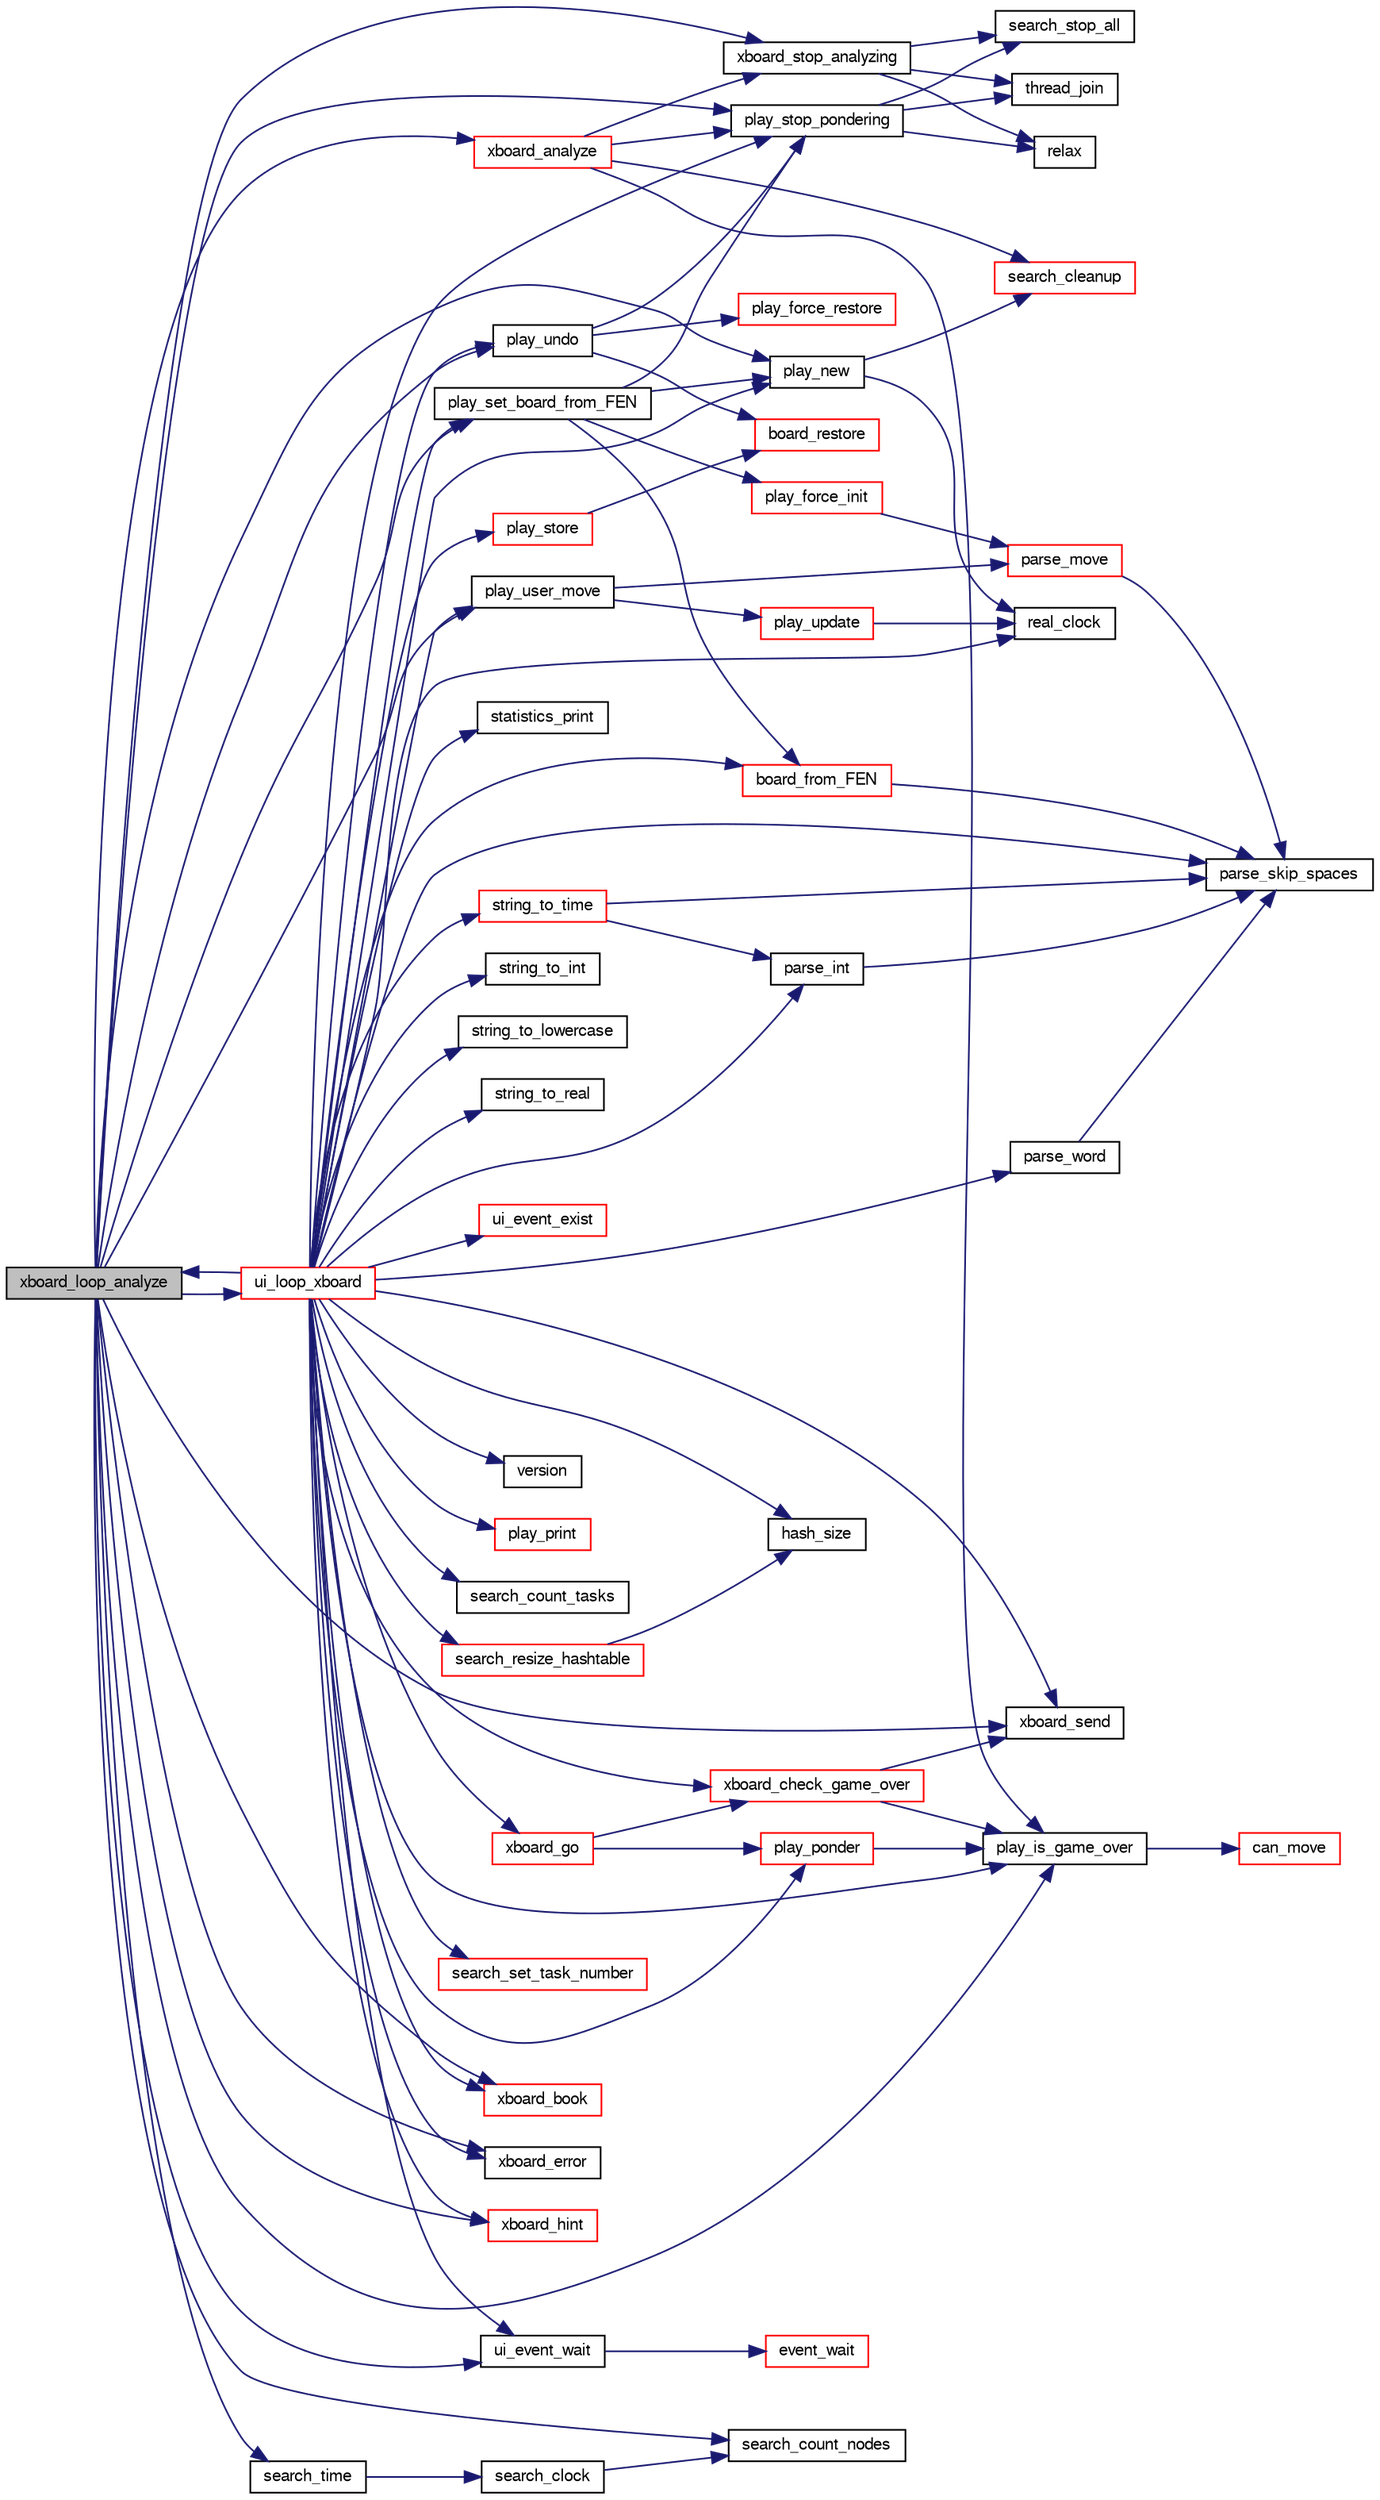 digraph "xboard_loop_analyze"
{
 // LATEX_PDF_SIZE
  bgcolor="transparent";
  edge [fontname="FreeSans",fontsize="10",labelfontname="FreeSans",labelfontsize="10"];
  node [fontname="FreeSans",fontsize="10",shape=record];
  rankdir="LR";
  Node1 [label="xboard_loop_analyze",height=0.2,width=0.4,color="black", fillcolor="grey75", style="filled", fontcolor="black",tooltip="Analyze."];
  Node1 -> Node2 [color="midnightblue",fontsize="10",style="solid",fontname="FreeSans"];
  Node2 [label="play_is_game_over",height=0.2,width=0.4,color="black",URL="$play_8c.html#ad8fbdebca393fc37414e594b098650b3",tooltip="Check if game is over."];
  Node2 -> Node3 [color="midnightblue",fontsize="10",style="solid",fontname="FreeSans"];
  Node3 [label="can_move",height=0.2,width=0.4,color="red",URL="$board_8c.html#ae1a532d6eaa0e55357d0f4b9cd659b88",tooltip="Check if a player can move."];
  Node1 -> Node6 [color="midnightblue",fontsize="10",style="solid",fontname="FreeSans"];
  Node6 [label="play_new",height=0.2,width=0.4,color="black",URL="$play_8c.html#a61b819f1f97c593c9ed9b75b8a99e719",tooltip="Start a new game."];
  Node6 -> Node7 [color="midnightblue",fontsize="10",style="solid",fontname="FreeSans"];
  Node7 [label="real_clock",height=0.2,width=0.4,color="black",URL="$util_8h.html#a358b4c5eab4941b90bb9ef1676e5f7e5",tooltip=" "];
  Node6 -> Node8 [color="midnightblue",fontsize="10",style="solid",fontname="FreeSans"];
  Node8 [label="search_cleanup",height=0.2,width=0.4,color="red",URL="$search_8c.html#a7b93f77633c01068248bd9072013981a",tooltip="Clean-up some search data."];
  Node1 -> Node10 [color="midnightblue",fontsize="10",style="solid",fontname="FreeSans"];
  Node10 [label="play_set_board_from_FEN",height=0.2,width=0.4,color="black",URL="$play_8c.html#a377c8cff47d9a59797cc615360b659be",tooltip="Set a new board."];
  Node10 -> Node11 [color="midnightblue",fontsize="10",style="solid",fontname="FreeSans"];
  Node11 [label="board_from_FEN",height=0.2,width=0.4,color="red",URL="$board_8c.html#af29492953715e526dd895b6c59dc5de6",tooltip="Set a board from a string description."];
  Node11 -> Node13 [color="midnightblue",fontsize="10",style="solid",fontname="FreeSans"];
  Node13 [label="parse_skip_spaces",height=0.2,width=0.4,color="black",URL="$util_8c.html#a35508e8fcec689d875231b2f93fbe4a5",tooltip="Skip spaces."];
  Node10 -> Node14 [color="midnightblue",fontsize="10",style="solid",fontname="FreeSans"];
  Node14 [label="play_force_init",height=0.2,width=0.4,color="red",URL="$play_8c.html#a8ae26aeb1f439fc5a4bed1af1cb6a4ce",tooltip="Initialize a forced line."];
  Node14 -> Node31 [color="midnightblue",fontsize="10",style="solid",fontname="FreeSans"];
  Node31 [label="parse_move",height=0.2,width=0.4,color="red",URL="$util_8c.html#a884a11a33617c84b09855af421acc30d",tooltip="Parse a move."];
  Node31 -> Node13 [color="midnightblue",fontsize="10",style="solid",fontname="FreeSans"];
  Node10 -> Node6 [color="midnightblue",fontsize="10",style="solid",fontname="FreeSans"];
  Node10 -> Node35 [color="midnightblue",fontsize="10",style="solid",fontname="FreeSans"];
  Node35 [label="play_stop_pondering",height=0.2,width=0.4,color="black",URL="$play_8c.html#a4a4b7bf94f1ee79c788fbcca3ddc347f",tooltip="Stop pondering."];
  Node35 -> Node36 [color="midnightblue",fontsize="10",style="solid",fontname="FreeSans"];
  Node36 [label="relax",height=0.2,width=0.4,color="black",URL="$util_8c.html#ae20ec7bae5f5bc33f169d416601e2eea",tooltip="sleep for t ms."];
  Node35 -> Node37 [color="midnightblue",fontsize="10",style="solid",fontname="FreeSans"];
  Node37 [label="search_stop_all",height=0.2,width=0.4,color="black",URL="$search_8c.html#ad775910af78c46412b5ee4b8bc887b67",tooltip="Stop the search."];
  Node35 -> Node38 [color="midnightblue",fontsize="10",style="solid",fontname="FreeSans"];
  Node38 [label="thread_join",height=0.2,width=0.4,color="black",URL="$util_8c.html#a52efa84f4cfd49921787886d9543ab64",tooltip="Join a thread."];
  Node1 -> Node35 [color="midnightblue",fontsize="10",style="solid",fontname="FreeSans"];
  Node1 -> Node39 [color="midnightblue",fontsize="10",style="solid",fontname="FreeSans"];
  Node39 [label="play_undo",height=0.2,width=0.4,color="black",URL="$play_8c.html#ad882a4aab00428deb1159a896b46884e",tooltip="Undo a move."];
  Node39 -> Node40 [color="midnightblue",fontsize="10",style="solid",fontname="FreeSans"];
  Node40 [label="board_restore",height=0.2,width=0.4,color="red",URL="$board_8c.html#a101af447b84baa302b94c56822618f22",tooltip="Restore a board."];
  Node39 -> Node41 [color="midnightblue",fontsize="10",style="solid",fontname="FreeSans"];
  Node41 [label="play_force_restore",height=0.2,width=0.4,color="red",URL="$play_8c.html#a0f958b5a711058c82752c80a979ace12",tooltip="Restore a forced line."];
  Node39 -> Node35 [color="midnightblue",fontsize="10",style="solid",fontname="FreeSans"];
  Node1 -> Node43 [color="midnightblue",fontsize="10",style="solid",fontname="FreeSans"];
  Node43 [label="play_user_move",height=0.2,width=0.4,color="black",URL="$play_8c.html#a7c5196ce6ab45f351647f82a000cd265",tooltip="Play a user move."];
  Node43 -> Node31 [color="midnightblue",fontsize="10",style="solid",fontname="FreeSans"];
  Node43 -> Node44 [color="midnightblue",fontsize="10",style="solid",fontname="FreeSans"];
  Node44 [label="play_update",height=0.2,width=0.4,color="red",URL="$play_8c.html#a565bcabc21b749bfaad647fd4a4225ea",tooltip="Update the game."];
  Node44 -> Node7 [color="midnightblue",fontsize="10",style="solid",fontname="FreeSans"];
  Node1 -> Node46 [color="midnightblue",fontsize="10",style="solid",fontname="FreeSans"];
  Node46 [label="search_count_nodes",height=0.2,width=0.4,color="black",URL="$search_8c.html#a66fbe49d1b42845bef2a07d0219a525c",tooltip="Return the number of nodes searched."];
  Node1 -> Node47 [color="midnightblue",fontsize="10",style="solid",fontname="FreeSans"];
  Node47 [label="search_time",height=0.2,width=0.4,color="black",URL="$search_8c.html#afcdfa9c4ac42ff535885efeb671ffe8d",tooltip="Return the time spent by the search."];
  Node47 -> Node48 [color="midnightblue",fontsize="10",style="solid",fontname="FreeSans"];
  Node48 [label="search_clock",height=0.2,width=0.4,color="black",URL="$search_8c.html#a5710e38d5c67dd03d99307b442d00a63",tooltip="Return the time spent by the search."];
  Node48 -> Node46 [color="midnightblue",fontsize="10",style="solid",fontname="FreeSans"];
  Node1 -> Node49 [color="midnightblue",fontsize="10",style="solid",fontname="FreeSans"];
  Node49 [label="ui_event_wait",height=0.2,width=0.4,color="black",URL="$ui_8c.html#ac3d9125e9061d4d928b05b720fffbb0d",tooltip="Wait input."];
  Node49 -> Node50 [color="midnightblue",fontsize="10",style="solid",fontname="FreeSans"];
  Node50 [label="event_wait",height=0.2,width=0.4,color="red",URL="$event_8c.html#a8edd2e244fab231ca29727da94476c48",tooltip="Wait input."];
  Node1 -> Node57 [color="midnightblue",fontsize="10",style="solid",fontname="FreeSans"];
  Node57 [label="ui_loop_xboard",height=0.2,width=0.4,color="red",URL="$xboard_8c.html#a1e738267c33be281bdaa0d207837efad",tooltip="Loop event."];
  Node57 -> Node11 [color="midnightblue",fontsize="10",style="solid",fontname="FreeSans"];
  Node57 -> Node58 [color="midnightblue",fontsize="10",style="solid",fontname="FreeSans"];
  Node58 [label="hash_size",height=0.2,width=0.4,color="black",URL="$xboard_8c.html#a4877b48030424ed5b876bcebf12b95f2",tooltip=" "];
  Node57 -> Node59 [color="midnightblue",fontsize="10",style="solid",fontname="FreeSans"];
  Node59 [label="parse_int",height=0.2,width=0.4,color="black",URL="$util_8c.html#a0fad57b1fd6851c6cde5258a897b7a61",tooltip="Parse an integer."];
  Node59 -> Node13 [color="midnightblue",fontsize="10",style="solid",fontname="FreeSans"];
  Node57 -> Node13 [color="midnightblue",fontsize="10",style="solid",fontname="FreeSans"];
  Node57 -> Node55 [color="midnightblue",fontsize="10",style="solid",fontname="FreeSans"];
  Node55 [label="parse_word",height=0.2,width=0.4,color="black",URL="$util_8c.html#a37223454580e3fd41f4bddb3c3970da5",tooltip="Parse a word."];
  Node55 -> Node13 [color="midnightblue",fontsize="10",style="solid",fontname="FreeSans"];
  Node57 -> Node2 [color="midnightblue",fontsize="10",style="solid",fontname="FreeSans"];
  Node57 -> Node6 [color="midnightblue",fontsize="10",style="solid",fontname="FreeSans"];
  Node57 -> Node60 [color="midnightblue",fontsize="10",style="solid",fontname="FreeSans"];
  Node60 [label="play_ponder",height=0.2,width=0.4,color="red",URL="$play_8c.html#a391455b9715193a13afe7d863734893f",tooltip="Ponder."];
  Node60 -> Node2 [color="midnightblue",fontsize="10",style="solid",fontname="FreeSans"];
  Node57 -> Node208 [color="midnightblue",fontsize="10",style="solid",fontname="FreeSans"];
  Node208 [label="play_print",height=0.2,width=0.4,color="red",URL="$play_8c.html#a271dcbbc65d1c9645070a03676a0fe29",tooltip="Print the game state."];
  Node57 -> Node10 [color="midnightblue",fontsize="10",style="solid",fontname="FreeSans"];
  Node57 -> Node35 [color="midnightblue",fontsize="10",style="solid",fontname="FreeSans"];
  Node57 -> Node210 [color="midnightblue",fontsize="10",style="solid",fontname="FreeSans"];
  Node210 [label="play_store",height=0.2,width=0.4,color="red",URL="$play_8c.html#a050579c3f94a2d5990bc186369ad7980",tooltip="store the game into the opening book"];
  Node210 -> Node40 [color="midnightblue",fontsize="10",style="solid",fontname="FreeSans"];
  Node57 -> Node39 [color="midnightblue",fontsize="10",style="solid",fontname="FreeSans"];
  Node57 -> Node43 [color="midnightblue",fontsize="10",style="solid",fontname="FreeSans"];
  Node57 -> Node7 [color="midnightblue",fontsize="10",style="solid",fontname="FreeSans"];
  Node57 -> Node198 [color="midnightblue",fontsize="10",style="solid",fontname="FreeSans"];
  Node198 [label="search_count_tasks",height=0.2,width=0.4,color="black",URL="$search_8c.html#abd4fe1079f4e08e92ebc3ebf3281654f",tooltip="Count the number of tasks used in parallel search."];
  Node57 -> Node239 [color="midnightblue",fontsize="10",style="solid",fontname="FreeSans"];
  Node239 [label="search_resize_hashtable",height=0.2,width=0.4,color="red",URL="$search_8c.html#ad756f3d725bad22fa63af668b920f776",tooltip=" "];
  Node239 -> Node58 [color="midnightblue",fontsize="10",style="solid",fontname="FreeSans"];
  Node57 -> Node241 [color="midnightblue",fontsize="10",style="solid",fontname="FreeSans"];
  Node241 [label="search_set_task_number",height=0.2,width=0.4,color="red",URL="$search_8c.html#a68cd7675b74d22fc78ce88467e02d6ab",tooltip="Change the number of task."];
  Node57 -> Node201 [color="midnightblue",fontsize="10",style="solid",fontname="FreeSans"];
  Node201 [label="statistics_print",height=0.2,width=0.4,color="black",URL="$stats_8c.html#af15b5cd7664fb5e595189ba085486f45",tooltip="Print statistics."];
  Node57 -> Node249 [color="midnightblue",fontsize="10",style="solid",fontname="FreeSans"];
  Node249 [label="string_to_int",height=0.2,width=0.4,color="black",URL="$util_8c.html#a892b51d59129915627472acdf3265d3b",tooltip="Convert a string into an integer."];
  Node57 -> Node56 [color="midnightblue",fontsize="10",style="solid",fontname="FreeSans"];
  Node56 [label="string_to_lowercase",height=0.2,width=0.4,color="black",URL="$util_8c.html#a63f0d8023994d5b47de94f80738870e8",tooltip="Change all char of a string to lowercase."];
  Node57 -> Node250 [color="midnightblue",fontsize="10",style="solid",fontname="FreeSans"];
  Node250 [label="string_to_real",height=0.2,width=0.4,color="black",URL="$util_8c.html#a9a627e55de351c5105f457c5558e92c0",tooltip="Convert a string into a real number."];
  Node57 -> Node251 [color="midnightblue",fontsize="10",style="solid",fontname="FreeSans"];
  Node251 [label="string_to_time",height=0.2,width=0.4,color="red",URL="$util_8c.html#ae7e1797deb6cddf421419046a869bb7c",tooltip="Read time as \"D:HH:MM:SS.C\"."];
  Node251 -> Node59 [color="midnightblue",fontsize="10",style="solid",fontname="FreeSans"];
  Node251 -> Node13 [color="midnightblue",fontsize="10",style="solid",fontname="FreeSans"];
  Node57 -> Node253 [color="midnightblue",fontsize="10",style="solid",fontname="FreeSans"];
  Node253 [label="ui_event_exist",height=0.2,width=0.4,color="red",URL="$ui_8c.html#a78147c772d6a1c900228acc2eb598475",tooltip="ui_event_exist"];
  Node57 -> Node49 [color="midnightblue",fontsize="10",style="solid",fontname="FreeSans"];
  Node57 -> Node254 [color="midnightblue",fontsize="10",style="solid",fontname="FreeSans"];
  Node254 [label="version",height=0.2,width=0.4,color="black",URL="$edax_8c.html#af986bd0575ec9b913dfab4b8422509ae",tooltip="Print version & copyright."];
  Node57 -> Node255 [color="midnightblue",fontsize="10",style="solid",fontname="FreeSans"];
  Node255 [label="xboard_book",height=0.2,width=0.4,color="red",URL="$xboard_8c.html#a498d40e5c213c58ed6f986dbe834048b",tooltip="Send a move from the book, if available."];
  Node57 -> Node257 [color="midnightblue",fontsize="10",style="solid",fontname="FreeSans"];
  Node257 [label="xboard_check_game_over",height=0.2,width=0.4,color="red",URL="$xboard_8c.html#a14d8dd2a07b408d8cde575639502fd62",tooltip="Check if the game is over."];
  Node257 -> Node2 [color="midnightblue",fontsize="10",style="solid",fontname="FreeSans"];
  Node257 -> Node258 [color="midnightblue",fontsize="10",style="solid",fontname="FreeSans"];
  Node258 [label="xboard_send",height=0.2,width=0.4,color="black",URL="$xboard_8c.html#a2e7102c5e911ea60b9c9f9f1ae90cff2",tooltip="Send a command to xboard/winboard GUI."];
  Node57 -> Node259 [color="midnightblue",fontsize="10",style="solid",fontname="FreeSans"];
  Node259 [label="xboard_error",height=0.2,width=0.4,color="black",URL="$xboard_8c.html#a16df507eabb96655e26f05a99168d63a",tooltip="Print an error."];
  Node57 -> Node260 [color="midnightblue",fontsize="10",style="solid",fontname="FreeSans"];
  Node260 [label="xboard_go",height=0.2,width=0.4,color="red",URL="$xboard_8c.html#ac3cbe43d38c75f78ef60f463f91bf3fe",tooltip=" "];
  Node260 -> Node60 [color="midnightblue",fontsize="10",style="solid",fontname="FreeSans"];
  Node260 -> Node257 [color="midnightblue",fontsize="10",style="solid",fontname="FreeSans"];
  Node57 -> Node274 [color="midnightblue",fontsize="10",style="solid",fontname="FreeSans"];
  Node274 [label="xboard_hint",height=0.2,width=0.4,color="red",URL="$xboard_8c.html#ae6eae2c7ca24e320195ac13aed9a0751",tooltip="Send a hint."];
  Node57 -> Node1 [color="midnightblue",fontsize="10",style="solid",fontname="FreeSans"];
  Node57 -> Node258 [color="midnightblue",fontsize="10",style="solid",fontname="FreeSans"];
  Node1 -> Node277 [color="midnightblue",fontsize="10",style="solid",fontname="FreeSans"];
  Node277 [label="xboard_analyze",height=0.2,width=0.4,color="red",URL="$xboard_8c.html#a213bcf9938dc33b50c60576920dbecda",tooltip="Analyze."];
  Node277 -> Node2 [color="midnightblue",fontsize="10",style="solid",fontname="FreeSans"];
  Node277 -> Node35 [color="midnightblue",fontsize="10",style="solid",fontname="FreeSans"];
  Node277 -> Node8 [color="midnightblue",fontsize="10",style="solid",fontname="FreeSans"];
  Node277 -> Node278 [color="midnightblue",fontsize="10",style="solid",fontname="FreeSans"];
  Node278 [label="xboard_stop_analyzing",height=0.2,width=0.4,color="black",URL="$xboard_8c.html#a4b96eb470a3f6f0a052df69513157265",tooltip="Stop analyzing."];
  Node278 -> Node36 [color="midnightblue",fontsize="10",style="solid",fontname="FreeSans"];
  Node278 -> Node37 [color="midnightblue",fontsize="10",style="solid",fontname="FreeSans"];
  Node278 -> Node38 [color="midnightblue",fontsize="10",style="solid",fontname="FreeSans"];
  Node1 -> Node255 [color="midnightblue",fontsize="10",style="solid",fontname="FreeSans"];
  Node1 -> Node259 [color="midnightblue",fontsize="10",style="solid",fontname="FreeSans"];
  Node1 -> Node274 [color="midnightblue",fontsize="10",style="solid",fontname="FreeSans"];
  Node1 -> Node258 [color="midnightblue",fontsize="10",style="solid",fontname="FreeSans"];
  Node1 -> Node278 [color="midnightblue",fontsize="10",style="solid",fontname="FreeSans"];
}
